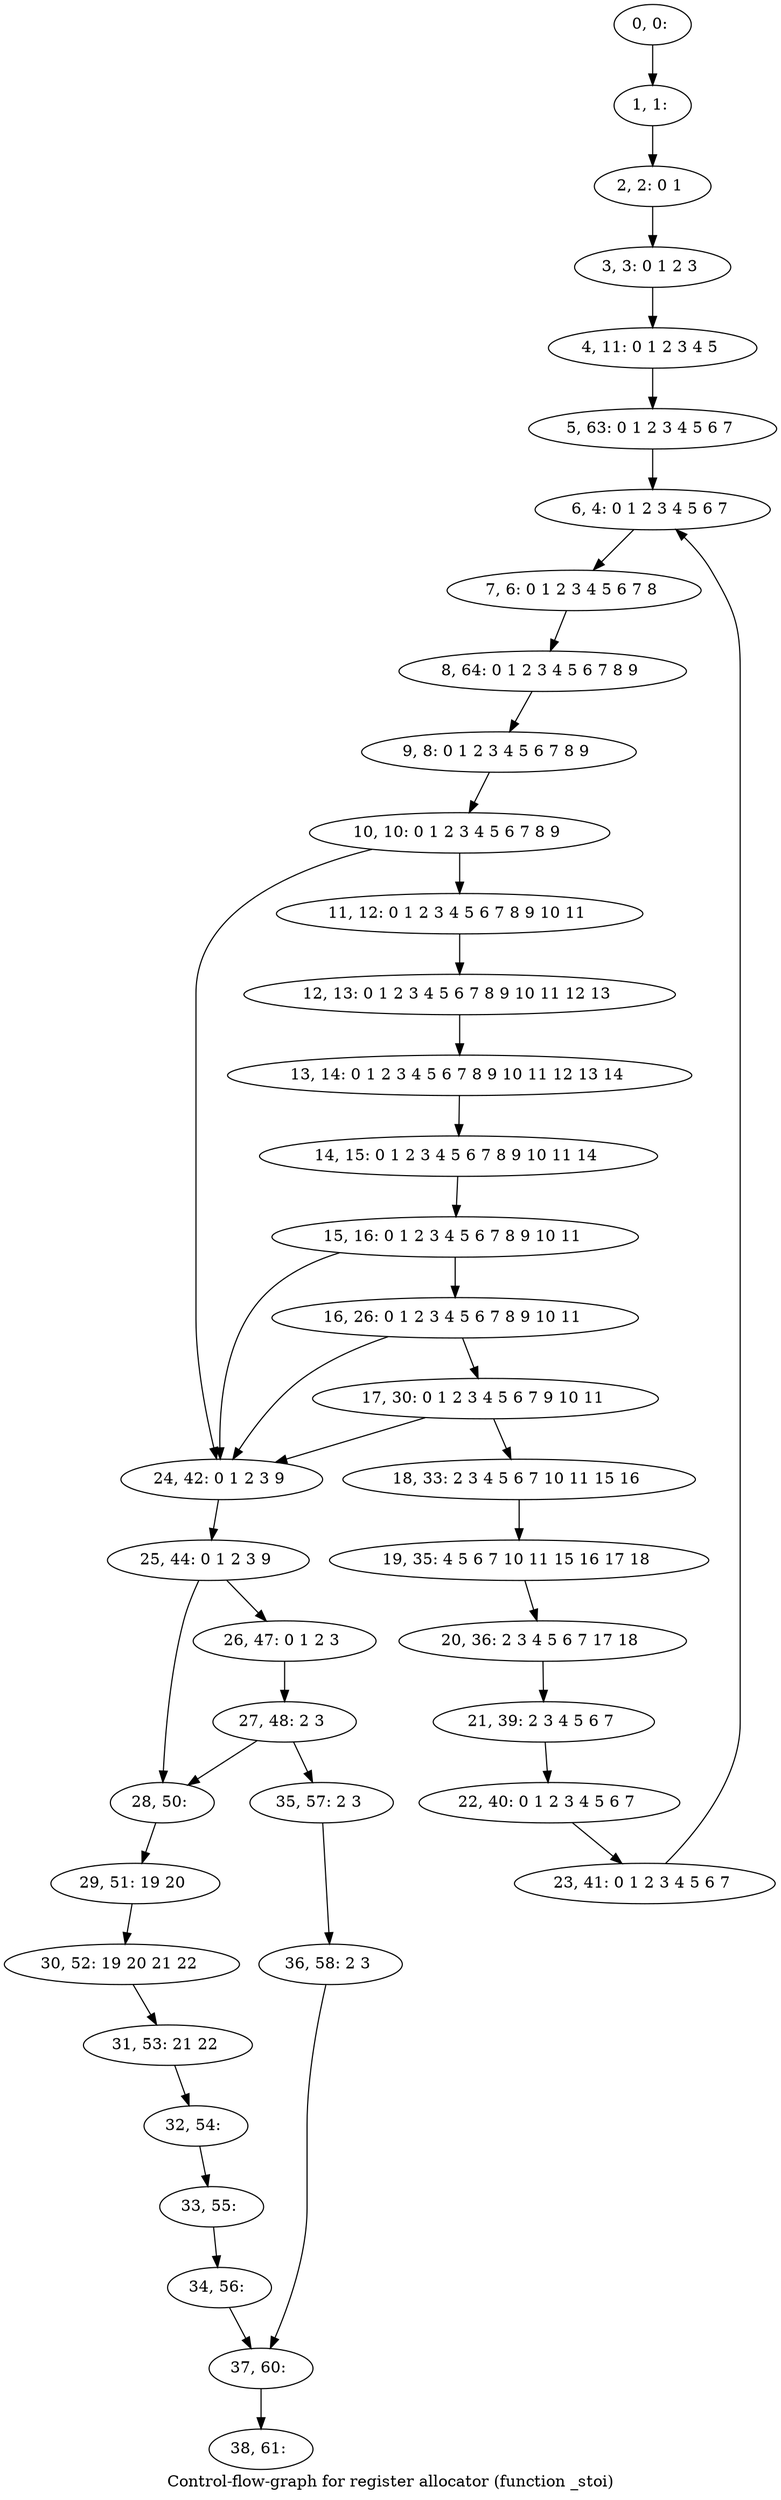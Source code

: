 digraph G {
graph [label="Control-flow-graph for register allocator (function _stoi)"]
0[label="0, 0: "];
1[label="1, 1: "];
2[label="2, 2: 0 1 "];
3[label="3, 3: 0 1 2 3 "];
4[label="4, 11: 0 1 2 3 4 5 "];
5[label="5, 63: 0 1 2 3 4 5 6 7 "];
6[label="6, 4: 0 1 2 3 4 5 6 7 "];
7[label="7, 6: 0 1 2 3 4 5 6 7 8 "];
8[label="8, 64: 0 1 2 3 4 5 6 7 8 9 "];
9[label="9, 8: 0 1 2 3 4 5 6 7 8 9 "];
10[label="10, 10: 0 1 2 3 4 5 6 7 8 9 "];
11[label="11, 12: 0 1 2 3 4 5 6 7 8 9 10 11 "];
12[label="12, 13: 0 1 2 3 4 5 6 7 8 9 10 11 12 13 "];
13[label="13, 14: 0 1 2 3 4 5 6 7 8 9 10 11 12 13 14 "];
14[label="14, 15: 0 1 2 3 4 5 6 7 8 9 10 11 14 "];
15[label="15, 16: 0 1 2 3 4 5 6 7 8 9 10 11 "];
16[label="16, 26: 0 1 2 3 4 5 6 7 8 9 10 11 "];
17[label="17, 30: 0 1 2 3 4 5 6 7 9 10 11 "];
18[label="18, 33: 2 3 4 5 6 7 10 11 15 16 "];
19[label="19, 35: 4 5 6 7 10 11 15 16 17 18 "];
20[label="20, 36: 2 3 4 5 6 7 17 18 "];
21[label="21, 39: 2 3 4 5 6 7 "];
22[label="22, 40: 0 1 2 3 4 5 6 7 "];
23[label="23, 41: 0 1 2 3 4 5 6 7 "];
24[label="24, 42: 0 1 2 3 9 "];
25[label="25, 44: 0 1 2 3 9 "];
26[label="26, 47: 0 1 2 3 "];
27[label="27, 48: 2 3 "];
28[label="28, 50: "];
29[label="29, 51: 19 20 "];
30[label="30, 52: 19 20 21 22 "];
31[label="31, 53: 21 22 "];
32[label="32, 54: "];
33[label="33, 55: "];
34[label="34, 56: "];
35[label="35, 57: 2 3 "];
36[label="36, 58: 2 3 "];
37[label="37, 60: "];
38[label="38, 61: "];
0->1 ;
1->2 ;
2->3 ;
3->4 ;
4->5 ;
5->6 ;
6->7 ;
7->8 ;
8->9 ;
9->10 ;
10->11 ;
10->24 ;
11->12 ;
12->13 ;
13->14 ;
14->15 ;
15->16 ;
15->24 ;
16->17 ;
16->24 ;
17->18 ;
17->24 ;
18->19 ;
19->20 ;
20->21 ;
21->22 ;
22->23 ;
23->6 ;
24->25 ;
25->26 ;
25->28 ;
26->27 ;
27->28 ;
27->35 ;
28->29 ;
29->30 ;
30->31 ;
31->32 ;
32->33 ;
33->34 ;
34->37 ;
35->36 ;
36->37 ;
37->38 ;
}
